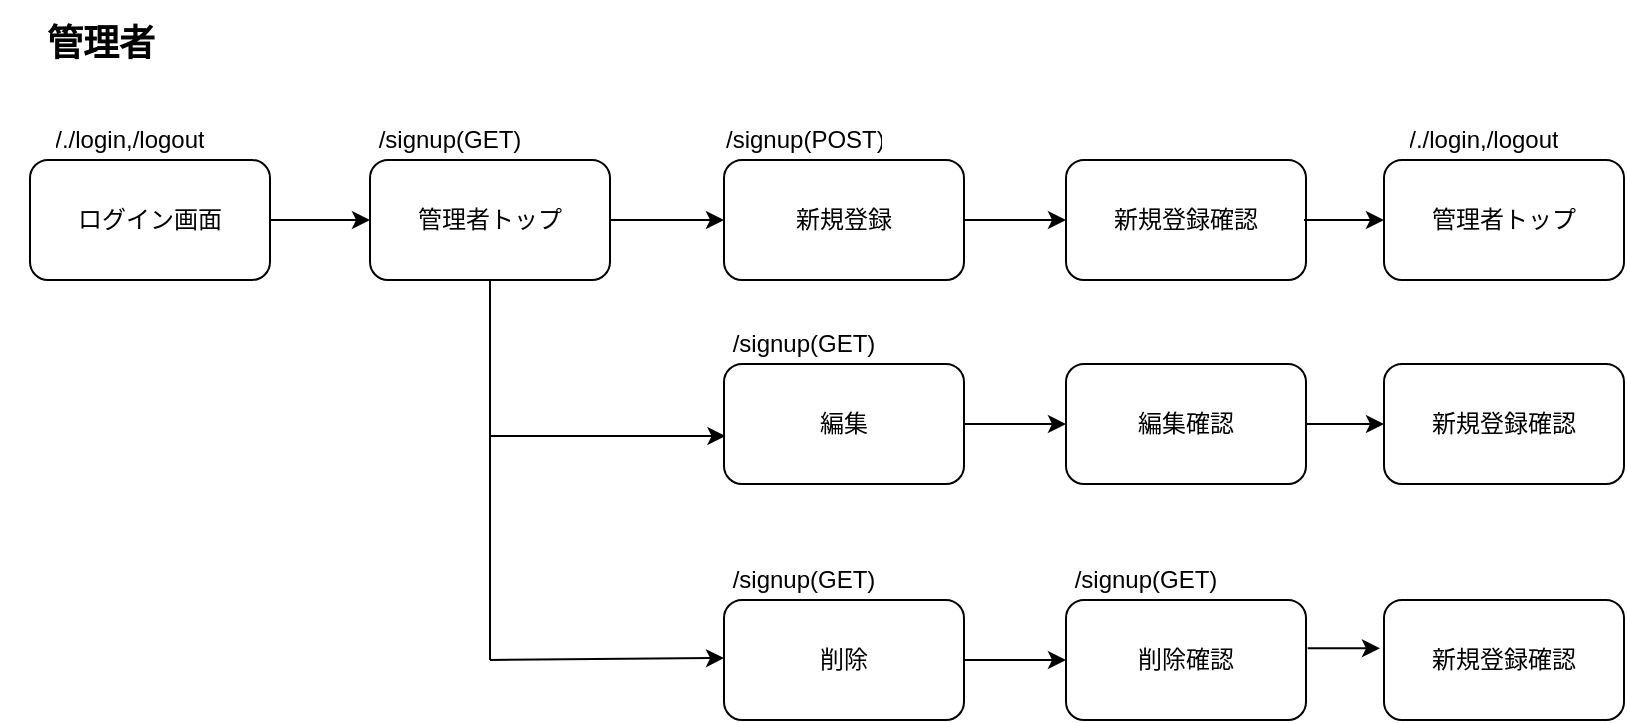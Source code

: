 <mxfile version="25.0.2">
  <diagram name="ページ1" id="JEuP_TElPKzvXPxClPZB">
    <mxGraphModel dx="918" dy="593" grid="1" gridSize="10" guides="1" tooltips="1" connect="1" arrows="1" fold="1" page="1" pageScale="1" pageWidth="827" pageHeight="1169" math="0" shadow="0">
      <root>
        <mxCell id="0" />
        <mxCell id="1" parent="0" />
        <mxCell id="BTsu5N_og1_vkZN3vqRT-2" value="&lt;span style=&quot;font-size: 18px;&quot;&gt;管理者&lt;/span&gt;" style="text;strokeColor=none;fillColor=none;html=1;fontSize=24;fontStyle=1;verticalAlign=middle;align=center;" parent="1" vertex="1">
          <mxGeometry x="15" y="20" width="100" height="40" as="geometry" />
        </mxCell>
        <mxCell id="BTsu5N_og1_vkZN3vqRT-3" value="ログイン画面" style="rounded=1;whiteSpace=wrap;html=1;" parent="1" vertex="1">
          <mxGeometry x="30" y="100" width="120" height="60" as="geometry" />
        </mxCell>
        <mxCell id="BTsu5N_og1_vkZN3vqRT-4" value="管理者トップ" style="rounded=1;whiteSpace=wrap;html=1;" parent="1" vertex="1">
          <mxGeometry x="200" y="100" width="120" height="60" as="geometry" />
        </mxCell>
        <mxCell id="BTsu5N_og1_vkZN3vqRT-5" value="新規登録" style="rounded=1;whiteSpace=wrap;html=1;" parent="1" vertex="1">
          <mxGeometry x="377" y="100" width="120" height="60" as="geometry" />
        </mxCell>
        <mxCell id="BTsu5N_og1_vkZN3vqRT-7" value="新規登録確認" style="rounded=1;whiteSpace=wrap;html=1;" parent="1" vertex="1">
          <mxGeometry x="548" y="100" width="120" height="60" as="geometry" />
        </mxCell>
        <UserObject label="/./login,/logout" placeholders="1" name="Variable" id="BTsu5N_og1_vkZN3vqRT-8">
          <mxCell style="text;html=1;strokeColor=none;fillColor=none;align=center;verticalAlign=middle;whiteSpace=wrap;overflow=hidden;" parent="1" vertex="1">
            <mxGeometry x="40" y="80" width="80" height="20" as="geometry" />
          </mxCell>
        </UserObject>
        <UserObject label="/signup(GET)" placeholders="1" name="Variable" id="BTsu5N_og1_vkZN3vqRT-9">
          <mxCell style="text;html=1;strokeColor=none;fillColor=none;align=center;verticalAlign=middle;whiteSpace=wrap;overflow=hidden;" parent="1" vertex="1">
            <mxGeometry x="200" y="80" width="80" height="20" as="geometry" />
          </mxCell>
        </UserObject>
        <UserObject label="/signup(POST)" placeholders="1" name="Variable" id="BTsu5N_og1_vkZN3vqRT-10">
          <mxCell style="text;html=1;strokeColor=none;fillColor=none;align=center;verticalAlign=middle;whiteSpace=wrap;overflow=hidden;" parent="1" vertex="1">
            <mxGeometry x="377" y="80" width="80" height="20" as="geometry" />
          </mxCell>
        </UserObject>
        <mxCell id="BTsu5N_og1_vkZN3vqRT-14" value="編集" style="rounded=1;whiteSpace=wrap;html=1;" parent="1" vertex="1">
          <mxGeometry x="377" y="202" width="120" height="60" as="geometry" />
        </mxCell>
        <UserObject label="/signup(GET)" placeholders="1" name="Variable" id="BTsu5N_og1_vkZN3vqRT-15">
          <mxCell style="text;html=1;strokeColor=none;fillColor=none;align=center;verticalAlign=middle;whiteSpace=wrap;overflow=hidden;" parent="1" vertex="1">
            <mxGeometry x="377" y="182" width="80" height="20" as="geometry" />
          </mxCell>
        </UserObject>
        <mxCell id="BTsu5N_og1_vkZN3vqRT-18" value="削除" style="rounded=1;whiteSpace=wrap;html=1;" parent="1" vertex="1">
          <mxGeometry x="377" y="320" width="120" height="60" as="geometry" />
        </mxCell>
        <UserObject label="/signup(GET)" placeholders="1" name="Variable" id="BTsu5N_og1_vkZN3vqRT-19">
          <mxCell style="text;html=1;strokeColor=none;fillColor=none;align=center;verticalAlign=middle;whiteSpace=wrap;overflow=hidden;" parent="1" vertex="1">
            <mxGeometry x="377" y="300" width="80" height="20" as="geometry" />
          </mxCell>
        </UserObject>
        <mxCell id="BTsu5N_og1_vkZN3vqRT-20" value="削除確認" style="rounded=1;whiteSpace=wrap;html=1;" parent="1" vertex="1">
          <mxGeometry x="548" y="320" width="120" height="60" as="geometry" />
        </mxCell>
        <UserObject label="/signup(GET)" placeholders="1" name="Variable" id="BTsu5N_og1_vkZN3vqRT-21">
          <mxCell style="text;html=1;strokeColor=none;fillColor=none;align=center;verticalAlign=middle;whiteSpace=wrap;overflow=hidden;" parent="1" vertex="1">
            <mxGeometry x="548" y="300" width="80" height="20" as="geometry" />
          </mxCell>
        </UserObject>
        <mxCell id="IootDu3HZwtONfz4J6k0-5" value="" style="edgeStyle=orthogonalEdgeStyle;rounded=0;orthogonalLoop=1;jettySize=auto;html=1;" edge="1" parent="1" target="IootDu3HZwtONfz4J6k0-4">
          <mxGeometry relative="1" as="geometry">
            <mxPoint x="588" y="430" as="sourcePoint" />
          </mxGeometry>
        </mxCell>
        <mxCell id="BTsu5N_og1_vkZN3vqRT-30" value="管理者トップ" style="rounded=1;whiteSpace=wrap;html=1;" parent="1" vertex="1">
          <mxGeometry x="707" y="100" width="120" height="60" as="geometry" />
        </mxCell>
        <UserObject label="/./login,/logout" placeholders="1" name="Variable" id="BTsu5N_og1_vkZN3vqRT-31">
          <mxCell style="text;html=1;strokeColor=none;fillColor=none;align=center;verticalAlign=middle;whiteSpace=wrap;overflow=hidden;" parent="1" vertex="1">
            <mxGeometry x="717" y="80" width="80" height="20" as="geometry" />
          </mxCell>
        </UserObject>
        <mxCell id="IootDu3HZwtONfz4J6k0-1" value="編集確認" style="rounded=1;whiteSpace=wrap;html=1;" vertex="1" parent="1">
          <mxGeometry x="548" y="202" width="120" height="60" as="geometry" />
        </mxCell>
        <mxCell id="IootDu3HZwtONfz4J6k0-2" value="新規登録確認" style="rounded=1;whiteSpace=wrap;html=1;" vertex="1" parent="1">
          <mxGeometry x="707" y="202" width="120" height="60" as="geometry" />
        </mxCell>
        <mxCell id="IootDu3HZwtONfz4J6k0-3" value="新規登録確認" style="rounded=1;whiteSpace=wrap;html=1;" vertex="1" parent="1">
          <mxGeometry x="707" y="320" width="120" height="60" as="geometry" />
        </mxCell>
        <mxCell id="IootDu3HZwtONfz4J6k0-6" value="" style="endArrow=classic;html=1;rounded=0;entryX=0;entryY=0.5;entryDx=0;entryDy=0;" edge="1" parent="1" target="BTsu5N_og1_vkZN3vqRT-4">
          <mxGeometry width="50" height="50" relative="1" as="geometry">
            <mxPoint x="150" y="130" as="sourcePoint" />
            <mxPoint x="210" y="90" as="targetPoint" />
          </mxGeometry>
        </mxCell>
        <mxCell id="IootDu3HZwtONfz4J6k0-7" value="" style="endArrow=classic;html=1;rounded=0;entryX=0;entryY=0.5;entryDx=0;entryDy=0;exitX=1;exitY=0.5;exitDx=0;exitDy=0;" edge="1" parent="1" source="BTsu5N_og1_vkZN3vqRT-4" target="BTsu5N_og1_vkZN3vqRT-5">
          <mxGeometry width="50" height="50" relative="1" as="geometry">
            <mxPoint x="320" y="140" as="sourcePoint" />
            <mxPoint x="370" y="90" as="targetPoint" />
          </mxGeometry>
        </mxCell>
        <mxCell id="IootDu3HZwtONfz4J6k0-8" value="" style="endArrow=classic;html=1;rounded=0;exitX=1;exitY=0.5;exitDx=0;exitDy=0;entryX=0;entryY=0.5;entryDx=0;entryDy=0;" edge="1" parent="1" source="BTsu5N_og1_vkZN3vqRT-14" target="IootDu3HZwtONfz4J6k0-1">
          <mxGeometry width="50" height="50" relative="1" as="geometry">
            <mxPoint x="510" y="240" as="sourcePoint" />
            <mxPoint x="560" y="190" as="targetPoint" />
          </mxGeometry>
        </mxCell>
        <mxCell id="IootDu3HZwtONfz4J6k0-9" value="" style="endArrow=classic;html=1;rounded=0;entryX=0;entryY=0.5;entryDx=0;entryDy=0;" edge="1" parent="1" target="BTsu5N_og1_vkZN3vqRT-7">
          <mxGeometry width="50" height="50" relative="1" as="geometry">
            <mxPoint x="497" y="130" as="sourcePoint" />
            <mxPoint x="547" y="80" as="targetPoint" />
          </mxGeometry>
        </mxCell>
        <mxCell id="IootDu3HZwtONfz4J6k0-10" value="" style="endArrow=classic;html=1;rounded=0;entryX=0;entryY=0.5;entryDx=0;entryDy=0;" edge="1" parent="1" target="BTsu5N_og1_vkZN3vqRT-30">
          <mxGeometry width="50" height="50" relative="1" as="geometry">
            <mxPoint x="667" y="130" as="sourcePoint" />
            <mxPoint x="717" y="80" as="targetPoint" />
          </mxGeometry>
        </mxCell>
        <mxCell id="IootDu3HZwtONfz4J6k0-11" value="" style="endArrow=classic;html=1;rounded=0;entryX=0;entryY=0.5;entryDx=0;entryDy=0;" edge="1" parent="1" target="IootDu3HZwtONfz4J6k0-2">
          <mxGeometry width="50" height="50" relative="1" as="geometry">
            <mxPoint x="668" y="232" as="sourcePoint" />
            <mxPoint x="718" y="182" as="targetPoint" />
          </mxGeometry>
        </mxCell>
        <mxCell id="IootDu3HZwtONfz4J6k0-12" value="" style="endArrow=classic;html=1;rounded=0;entryX=0;entryY=0.5;entryDx=0;entryDy=0;" edge="1" parent="1" target="BTsu5N_og1_vkZN3vqRT-20">
          <mxGeometry width="50" height="50" relative="1" as="geometry">
            <mxPoint x="497" y="350" as="sourcePoint" />
            <mxPoint x="547" y="300" as="targetPoint" />
          </mxGeometry>
        </mxCell>
        <mxCell id="IootDu3HZwtONfz4J6k0-13" value="" style="endArrow=classic;html=1;rounded=0;entryX=-0.017;entryY=0.403;entryDx=0;entryDy=0;entryPerimeter=0;exitX=1.007;exitY=0.403;exitDx=0;exitDy=0;exitPerimeter=0;" edge="1" parent="1" source="BTsu5N_og1_vkZN3vqRT-20" target="IootDu3HZwtONfz4J6k0-3">
          <mxGeometry width="50" height="50" relative="1" as="geometry">
            <mxPoint x="510" y="240" as="sourcePoint" />
            <mxPoint x="560" y="190" as="targetPoint" />
          </mxGeometry>
        </mxCell>
        <mxCell id="IootDu3HZwtONfz4J6k0-15" value="" style="endArrow=none;html=1;rounded=0;exitX=0.5;exitY=1;exitDx=0;exitDy=0;" edge="1" parent="1" source="BTsu5N_og1_vkZN3vqRT-4">
          <mxGeometry width="50" height="50" relative="1" as="geometry">
            <mxPoint x="350" y="240" as="sourcePoint" />
            <mxPoint x="260" y="350" as="targetPoint" />
          </mxGeometry>
        </mxCell>
        <mxCell id="IootDu3HZwtONfz4J6k0-16" value="" style="endArrow=classic;html=1;rounded=0;entryX=0.006;entryY=0.601;entryDx=0;entryDy=0;entryPerimeter=0;" edge="1" parent="1" target="BTsu5N_og1_vkZN3vqRT-14">
          <mxGeometry width="50" height="50" relative="1" as="geometry">
            <mxPoint x="260" y="238" as="sourcePoint" />
            <mxPoint x="400" y="190" as="targetPoint" />
          </mxGeometry>
        </mxCell>
        <mxCell id="IootDu3HZwtONfz4J6k0-17" value="" style="endArrow=classic;html=1;rounded=0;entryX=0.006;entryY=0.601;entryDx=0;entryDy=0;entryPerimeter=0;" edge="1" parent="1">
          <mxGeometry width="50" height="50" relative="1" as="geometry">
            <mxPoint x="260" y="350" as="sourcePoint" />
            <mxPoint x="377" y="349" as="targetPoint" />
          </mxGeometry>
        </mxCell>
      </root>
    </mxGraphModel>
  </diagram>
</mxfile>
